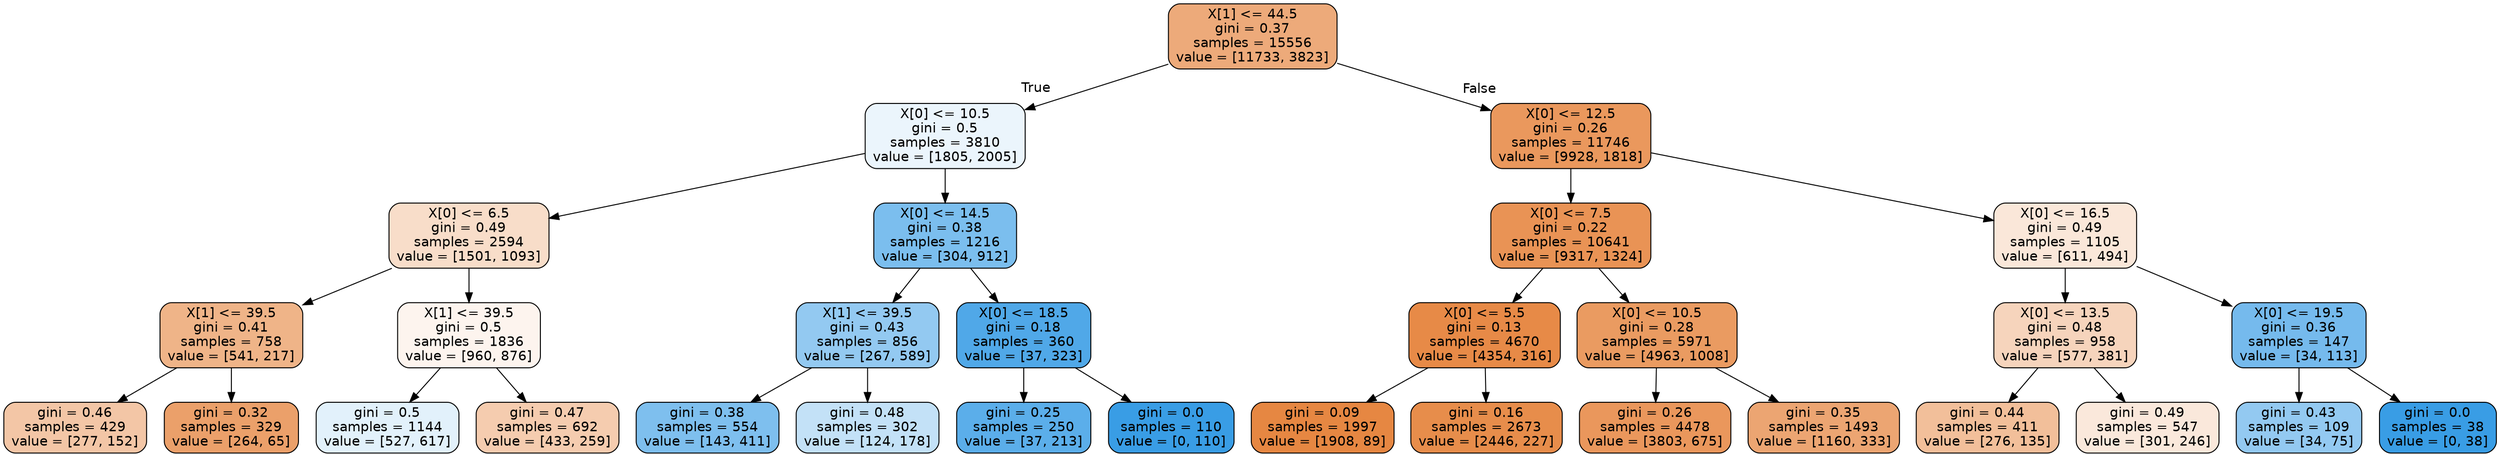 digraph Tree {
node [shape=box, style="filled, rounded", color="black", fontname=helvetica] ;
edge [fontname=helvetica] ;
0 [label="X[1] <= 44.5\ngini = 0.37\nsamples = 15556\nvalue = [11733, 3823]", fillcolor="#edaa7a"] ;
1 [label="X[0] <= 10.5\ngini = 0.5\nsamples = 3810\nvalue = [1805, 2005]", fillcolor="#ebf5fc"] ;
0 -> 1 [labeldistance=2.5, labelangle=45, headlabel="True"] ;
2 [label="X[0] <= 6.5\ngini = 0.49\nsamples = 2594\nvalue = [1501, 1093]", fillcolor="#f8ddc9"] ;
1 -> 2 ;
3 [label="X[1] <= 39.5\ngini = 0.41\nsamples = 758\nvalue = [541, 217]", fillcolor="#efb488"] ;
2 -> 3 ;
4 [label="gini = 0.46\nsamples = 429\nvalue = [277, 152]", fillcolor="#f3c6a6"] ;
3 -> 4 ;
5 [label="gini = 0.32\nsamples = 329\nvalue = [264, 65]", fillcolor="#eba06a"] ;
3 -> 5 ;
6 [label="X[1] <= 39.5\ngini = 0.5\nsamples = 1836\nvalue = [960, 876]", fillcolor="#fdf4ee"] ;
2 -> 6 ;
7 [label="gini = 0.5\nsamples = 1144\nvalue = [527, 617]", fillcolor="#e2f1fb"] ;
6 -> 7 ;
8 [label="gini = 0.47\nsamples = 692\nvalue = [433, 259]", fillcolor="#f5ccaf"] ;
6 -> 8 ;
9 [label="X[0] <= 14.5\ngini = 0.38\nsamples = 1216\nvalue = [304, 912]", fillcolor="#7bbeee"] ;
1 -> 9 ;
10 [label="X[1] <= 39.5\ngini = 0.43\nsamples = 856\nvalue = [267, 589]", fillcolor="#93c9f1"] ;
9 -> 10 ;
11 [label="gini = 0.38\nsamples = 554\nvalue = [143, 411]", fillcolor="#7ebfee"] ;
10 -> 11 ;
12 [label="gini = 0.48\nsamples = 302\nvalue = [124, 178]", fillcolor="#c3e1f7"] ;
10 -> 12 ;
13 [label="X[0] <= 18.5\ngini = 0.18\nsamples = 360\nvalue = [37, 323]", fillcolor="#50a8e8"] ;
9 -> 13 ;
14 [label="gini = 0.25\nsamples = 250\nvalue = [37, 213]", fillcolor="#5baeea"] ;
13 -> 14 ;
15 [label="gini = 0.0\nsamples = 110\nvalue = [0, 110]", fillcolor="#399de5"] ;
13 -> 15 ;
16 [label="X[0] <= 12.5\ngini = 0.26\nsamples = 11746\nvalue = [9928, 1818]", fillcolor="#ea985d"] ;
0 -> 16 [labeldistance=2.5, labelangle=-45, headlabel="False"] ;
17 [label="X[0] <= 7.5\ngini = 0.22\nsamples = 10641\nvalue = [9317, 1324]", fillcolor="#e99355"] ;
16 -> 17 ;
18 [label="X[0] <= 5.5\ngini = 0.13\nsamples = 4670\nvalue = [4354, 316]", fillcolor="#e78a47"] ;
17 -> 18 ;
19 [label="gini = 0.09\nsamples = 1997\nvalue = [1908, 89]", fillcolor="#e68742"] ;
18 -> 19 ;
20 [label="gini = 0.16\nsamples = 2673\nvalue = [2446, 227]", fillcolor="#e78d4b"] ;
18 -> 20 ;
21 [label="X[0] <= 10.5\ngini = 0.28\nsamples = 5971\nvalue = [4963, 1008]", fillcolor="#ea9b61"] ;
17 -> 21 ;
22 [label="gini = 0.26\nsamples = 4478\nvalue = [3803, 675]", fillcolor="#ea975c"] ;
21 -> 22 ;
23 [label="gini = 0.35\nsamples = 1493\nvalue = [1160, 333]", fillcolor="#eca572"] ;
21 -> 23 ;
24 [label="X[0] <= 16.5\ngini = 0.49\nsamples = 1105\nvalue = [611, 494]", fillcolor="#fae7d9"] ;
16 -> 24 ;
25 [label="X[0] <= 13.5\ngini = 0.48\nsamples = 958\nvalue = [577, 381]", fillcolor="#f6d4bc"] ;
24 -> 25 ;
26 [label="gini = 0.44\nsamples = 411\nvalue = [276, 135]", fillcolor="#f2bf9a"] ;
25 -> 26 ;
27 [label="gini = 0.49\nsamples = 547\nvalue = [301, 246]", fillcolor="#fae8db"] ;
25 -> 27 ;
28 [label="X[0] <= 19.5\ngini = 0.36\nsamples = 147\nvalue = [34, 113]", fillcolor="#75baed"] ;
24 -> 28 ;
29 [label="gini = 0.43\nsamples = 109\nvalue = [34, 75]", fillcolor="#93c9f1"] ;
28 -> 29 ;
30 [label="gini = 0.0\nsamples = 38\nvalue = [0, 38]", fillcolor="#399de5"] ;
28 -> 30 ;
}